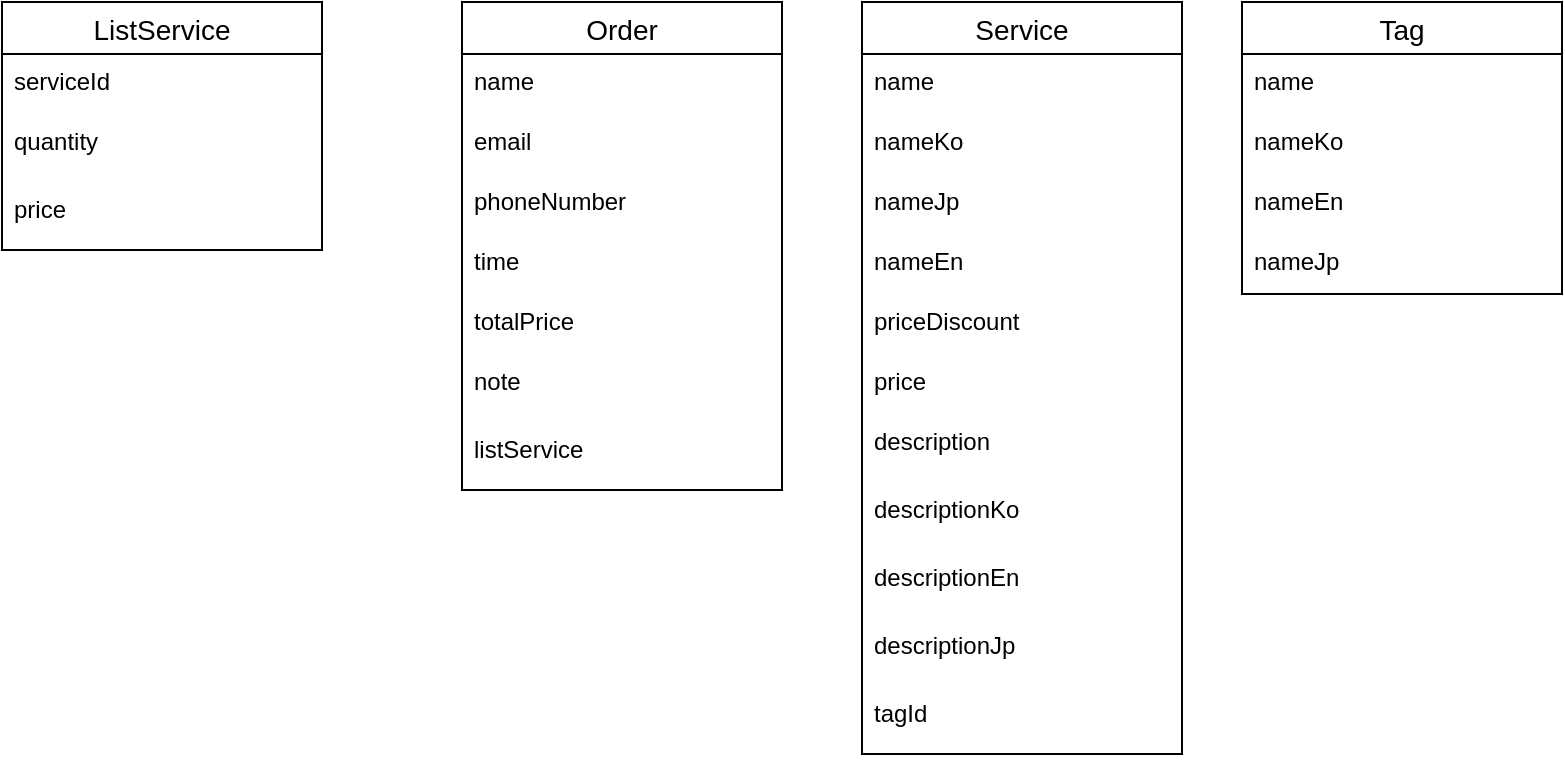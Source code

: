 <mxfile version="24.8.4">
  <diagram name="Trang-1" id="mpP0n5bRhv0KyXjtLnwp">
    <mxGraphModel dx="1788" dy="646" grid="1" gridSize="10" guides="1" tooltips="1" connect="1" arrows="1" fold="1" page="1" pageScale="1" pageWidth="827" pageHeight="1169" math="0" shadow="0">
      <root>
        <mxCell id="0" />
        <mxCell id="1" parent="0" />
        <mxCell id="1H3qzHQkBhaweQ5tafJs-1" value="Service" style="swimlane;fontStyle=0;childLayout=stackLayout;horizontal=1;startSize=26;horizontalStack=0;resizeParent=1;resizeParentMax=0;resizeLast=0;collapsible=1;marginBottom=0;align=center;fontSize=14;" vertex="1" parent="1">
          <mxGeometry x="280" y="140" width="160" height="376" as="geometry" />
        </mxCell>
        <mxCell id="1H3qzHQkBhaweQ5tafJs-2" value="name" style="text;strokeColor=none;fillColor=none;spacingLeft=4;spacingRight=4;overflow=hidden;rotatable=0;points=[[0,0.5],[1,0.5]];portConstraint=eastwest;fontSize=12;whiteSpace=wrap;html=1;" vertex="1" parent="1H3qzHQkBhaweQ5tafJs-1">
          <mxGeometry y="26" width="160" height="30" as="geometry" />
        </mxCell>
        <mxCell id="1H3qzHQkBhaweQ5tafJs-20" value="nameKo" style="text;strokeColor=none;fillColor=none;spacingLeft=4;spacingRight=4;overflow=hidden;rotatable=0;points=[[0,0.5],[1,0.5]];portConstraint=eastwest;fontSize=12;whiteSpace=wrap;html=1;" vertex="1" parent="1H3qzHQkBhaweQ5tafJs-1">
          <mxGeometry y="56" width="160" height="30" as="geometry" />
        </mxCell>
        <mxCell id="1H3qzHQkBhaweQ5tafJs-21" value="nameJp" style="text;strokeColor=none;fillColor=none;spacingLeft=4;spacingRight=4;overflow=hidden;rotatable=0;points=[[0,0.5],[1,0.5]];portConstraint=eastwest;fontSize=12;whiteSpace=wrap;html=1;" vertex="1" parent="1H3qzHQkBhaweQ5tafJs-1">
          <mxGeometry y="86" width="160" height="30" as="geometry" />
        </mxCell>
        <mxCell id="1H3qzHQkBhaweQ5tafJs-22" value="nameEn" style="text;strokeColor=none;fillColor=none;spacingLeft=4;spacingRight=4;overflow=hidden;rotatable=0;points=[[0,0.5],[1,0.5]];portConstraint=eastwest;fontSize=12;whiteSpace=wrap;html=1;" vertex="1" parent="1H3qzHQkBhaweQ5tafJs-1">
          <mxGeometry y="116" width="160" height="30" as="geometry" />
        </mxCell>
        <mxCell id="1H3qzHQkBhaweQ5tafJs-3" value="priceDiscount" style="text;strokeColor=none;fillColor=none;spacingLeft=4;spacingRight=4;overflow=hidden;rotatable=0;points=[[0,0.5],[1,0.5]];portConstraint=eastwest;fontSize=12;whiteSpace=wrap;html=1;" vertex="1" parent="1H3qzHQkBhaweQ5tafJs-1">
          <mxGeometry y="146" width="160" height="30" as="geometry" />
        </mxCell>
        <mxCell id="1H3qzHQkBhaweQ5tafJs-46" value="price" style="text;strokeColor=none;fillColor=none;spacingLeft=4;spacingRight=4;overflow=hidden;rotatable=0;points=[[0,0.5],[1,0.5]];portConstraint=eastwest;fontSize=12;whiteSpace=wrap;html=1;" vertex="1" parent="1H3qzHQkBhaweQ5tafJs-1">
          <mxGeometry y="176" width="160" height="30" as="geometry" />
        </mxCell>
        <mxCell id="1H3qzHQkBhaweQ5tafJs-4" value="description" style="text;strokeColor=none;fillColor=none;spacingLeft=4;spacingRight=4;overflow=hidden;rotatable=0;points=[[0,0.5],[1,0.5]];portConstraint=eastwest;fontSize=12;whiteSpace=wrap;html=1;" vertex="1" parent="1H3qzHQkBhaweQ5tafJs-1">
          <mxGeometry y="206" width="160" height="34" as="geometry" />
        </mxCell>
        <mxCell id="1H3qzHQkBhaweQ5tafJs-25" value="descriptionKo" style="text;strokeColor=none;fillColor=none;spacingLeft=4;spacingRight=4;overflow=hidden;rotatable=0;points=[[0,0.5],[1,0.5]];portConstraint=eastwest;fontSize=12;whiteSpace=wrap;html=1;" vertex="1" parent="1H3qzHQkBhaweQ5tafJs-1">
          <mxGeometry y="240" width="160" height="34" as="geometry" />
        </mxCell>
        <mxCell id="1H3qzHQkBhaweQ5tafJs-24" value="descriptionEn" style="text;strokeColor=none;fillColor=none;spacingLeft=4;spacingRight=4;overflow=hidden;rotatable=0;points=[[0,0.5],[1,0.5]];portConstraint=eastwest;fontSize=12;whiteSpace=wrap;html=1;" vertex="1" parent="1H3qzHQkBhaweQ5tafJs-1">
          <mxGeometry y="274" width="160" height="34" as="geometry" />
        </mxCell>
        <mxCell id="1H3qzHQkBhaweQ5tafJs-23" value="descriptionJp" style="text;strokeColor=none;fillColor=none;spacingLeft=4;spacingRight=4;overflow=hidden;rotatable=0;points=[[0,0.5],[1,0.5]];portConstraint=eastwest;fontSize=12;whiteSpace=wrap;html=1;" vertex="1" parent="1H3qzHQkBhaweQ5tafJs-1">
          <mxGeometry y="308" width="160" height="34" as="geometry" />
        </mxCell>
        <mxCell id="1H3qzHQkBhaweQ5tafJs-6" value="tagId" style="text;strokeColor=none;fillColor=none;spacingLeft=4;spacingRight=4;overflow=hidden;rotatable=0;points=[[0,0.5],[1,0.5]];portConstraint=eastwest;fontSize=12;whiteSpace=wrap;html=1;" vertex="1" parent="1H3qzHQkBhaweQ5tafJs-1">
          <mxGeometry y="342" width="160" height="34" as="geometry" />
        </mxCell>
        <mxCell id="1H3qzHQkBhaweQ5tafJs-7" value="Tag" style="swimlane;fontStyle=0;childLayout=stackLayout;horizontal=1;startSize=26;horizontalStack=0;resizeParent=1;resizeParentMax=0;resizeLast=0;collapsible=1;marginBottom=0;align=center;fontSize=14;" vertex="1" parent="1">
          <mxGeometry x="470" y="140" width="160" height="146" as="geometry" />
        </mxCell>
        <mxCell id="1H3qzHQkBhaweQ5tafJs-13" value="name" style="text;strokeColor=none;fillColor=none;spacingLeft=4;spacingRight=4;overflow=hidden;rotatable=0;points=[[0,0.5],[1,0.5]];portConstraint=eastwest;fontSize=12;whiteSpace=wrap;html=1;" vertex="1" parent="1H3qzHQkBhaweQ5tafJs-7">
          <mxGeometry y="26" width="160" height="30" as="geometry" />
        </mxCell>
        <mxCell id="1H3qzHQkBhaweQ5tafJs-8" value="nameKo" style="text;strokeColor=none;fillColor=none;spacingLeft=4;spacingRight=4;overflow=hidden;rotatable=0;points=[[0,0.5],[1,0.5]];portConstraint=eastwest;fontSize=12;whiteSpace=wrap;html=1;" vertex="1" parent="1H3qzHQkBhaweQ5tafJs-7">
          <mxGeometry y="56" width="160" height="30" as="geometry" />
        </mxCell>
        <mxCell id="1H3qzHQkBhaweQ5tafJs-14" value="nameEn" style="text;strokeColor=none;fillColor=none;spacingLeft=4;spacingRight=4;overflow=hidden;rotatable=0;points=[[0,0.5],[1,0.5]];portConstraint=eastwest;fontSize=12;whiteSpace=wrap;html=1;" vertex="1" parent="1H3qzHQkBhaweQ5tafJs-7">
          <mxGeometry y="86" width="160" height="30" as="geometry" />
        </mxCell>
        <mxCell id="1H3qzHQkBhaweQ5tafJs-19" value="nameJp" style="text;strokeColor=none;fillColor=none;spacingLeft=4;spacingRight=4;overflow=hidden;rotatable=0;points=[[0,0.5],[1,0.5]];portConstraint=eastwest;fontSize=12;whiteSpace=wrap;html=1;" vertex="1" parent="1H3qzHQkBhaweQ5tafJs-7">
          <mxGeometry y="116" width="160" height="30" as="geometry" />
        </mxCell>
        <mxCell id="1H3qzHQkBhaweQ5tafJs-26" value="Order" style="swimlane;fontStyle=0;childLayout=stackLayout;horizontal=1;startSize=26;horizontalStack=0;resizeParent=1;resizeParentMax=0;resizeLast=0;collapsible=1;marginBottom=0;align=center;fontSize=14;" vertex="1" parent="1">
          <mxGeometry x="80" y="140" width="160" height="244" as="geometry" />
        </mxCell>
        <mxCell id="1H3qzHQkBhaweQ5tafJs-27" value="name" style="text;strokeColor=none;fillColor=none;spacingLeft=4;spacingRight=4;overflow=hidden;rotatable=0;points=[[0,0.5],[1,0.5]];portConstraint=eastwest;fontSize=12;whiteSpace=wrap;html=1;" vertex="1" parent="1H3qzHQkBhaweQ5tafJs-26">
          <mxGeometry y="26" width="160" height="30" as="geometry" />
        </mxCell>
        <mxCell id="1H3qzHQkBhaweQ5tafJs-28" value="email" style="text;strokeColor=none;fillColor=none;spacingLeft=4;spacingRight=4;overflow=hidden;rotatable=0;points=[[0,0.5],[1,0.5]];portConstraint=eastwest;fontSize=12;whiteSpace=wrap;html=1;" vertex="1" parent="1H3qzHQkBhaweQ5tafJs-26">
          <mxGeometry y="56" width="160" height="30" as="geometry" />
        </mxCell>
        <mxCell id="1H3qzHQkBhaweQ5tafJs-29" value="phoneNumber" style="text;strokeColor=none;fillColor=none;spacingLeft=4;spacingRight=4;overflow=hidden;rotatable=0;points=[[0,0.5],[1,0.5]];portConstraint=eastwest;fontSize=12;whiteSpace=wrap;html=1;" vertex="1" parent="1H3qzHQkBhaweQ5tafJs-26">
          <mxGeometry y="86" width="160" height="30" as="geometry" />
        </mxCell>
        <mxCell id="1H3qzHQkBhaweQ5tafJs-30" value="time" style="text;strokeColor=none;fillColor=none;spacingLeft=4;spacingRight=4;overflow=hidden;rotatable=0;points=[[0,0.5],[1,0.5]];portConstraint=eastwest;fontSize=12;whiteSpace=wrap;html=1;" vertex="1" parent="1H3qzHQkBhaweQ5tafJs-26">
          <mxGeometry y="116" width="160" height="30" as="geometry" />
        </mxCell>
        <mxCell id="1H3qzHQkBhaweQ5tafJs-31" value="totalPrice" style="text;strokeColor=none;fillColor=none;spacingLeft=4;spacingRight=4;overflow=hidden;rotatable=0;points=[[0,0.5],[1,0.5]];portConstraint=eastwest;fontSize=12;whiteSpace=wrap;html=1;" vertex="1" parent="1H3qzHQkBhaweQ5tafJs-26">
          <mxGeometry y="146" width="160" height="30" as="geometry" />
        </mxCell>
        <mxCell id="1H3qzHQkBhaweQ5tafJs-32" value="note" style="text;strokeColor=none;fillColor=none;spacingLeft=4;spacingRight=4;overflow=hidden;rotatable=0;points=[[0,0.5],[1,0.5]];portConstraint=eastwest;fontSize=12;whiteSpace=wrap;html=1;" vertex="1" parent="1H3qzHQkBhaweQ5tafJs-26">
          <mxGeometry y="176" width="160" height="34" as="geometry" />
        </mxCell>
        <mxCell id="1H3qzHQkBhaweQ5tafJs-33" value="listService" style="text;strokeColor=none;fillColor=none;spacingLeft=4;spacingRight=4;overflow=hidden;rotatable=0;points=[[0,0.5],[1,0.5]];portConstraint=eastwest;fontSize=12;whiteSpace=wrap;html=1;" vertex="1" parent="1H3qzHQkBhaweQ5tafJs-26">
          <mxGeometry y="210" width="160" height="34" as="geometry" />
        </mxCell>
        <mxCell id="1H3qzHQkBhaweQ5tafJs-37" value="ListService" style="swimlane;fontStyle=0;childLayout=stackLayout;horizontal=1;startSize=26;horizontalStack=0;resizeParent=1;resizeParentMax=0;resizeLast=0;collapsible=1;marginBottom=0;align=center;fontSize=14;" vertex="1" parent="1">
          <mxGeometry x="-150" y="140" width="160" height="124" as="geometry" />
        </mxCell>
        <mxCell id="1H3qzHQkBhaweQ5tafJs-38" value="serviceId" style="text;strokeColor=none;fillColor=none;spacingLeft=4;spacingRight=4;overflow=hidden;rotatable=0;points=[[0,0.5],[1,0.5]];portConstraint=eastwest;fontSize=12;whiteSpace=wrap;html=1;" vertex="1" parent="1H3qzHQkBhaweQ5tafJs-37">
          <mxGeometry y="26" width="160" height="30" as="geometry" />
        </mxCell>
        <mxCell id="1H3qzHQkBhaweQ5tafJs-44" value="quantity" style="text;strokeColor=none;fillColor=none;spacingLeft=4;spacingRight=4;overflow=hidden;rotatable=0;points=[[0,0.5],[1,0.5]];portConstraint=eastwest;fontSize=12;whiteSpace=wrap;html=1;" vertex="1" parent="1H3qzHQkBhaweQ5tafJs-37">
          <mxGeometry y="56" width="160" height="34" as="geometry" />
        </mxCell>
        <mxCell id="1H3qzHQkBhaweQ5tafJs-45" value="price" style="text;strokeColor=none;fillColor=none;spacingLeft=4;spacingRight=4;overflow=hidden;rotatable=0;points=[[0,0.5],[1,0.5]];portConstraint=eastwest;fontSize=12;whiteSpace=wrap;html=1;" vertex="1" parent="1H3qzHQkBhaweQ5tafJs-37">
          <mxGeometry y="90" width="160" height="34" as="geometry" />
        </mxCell>
      </root>
    </mxGraphModel>
  </diagram>
</mxfile>
